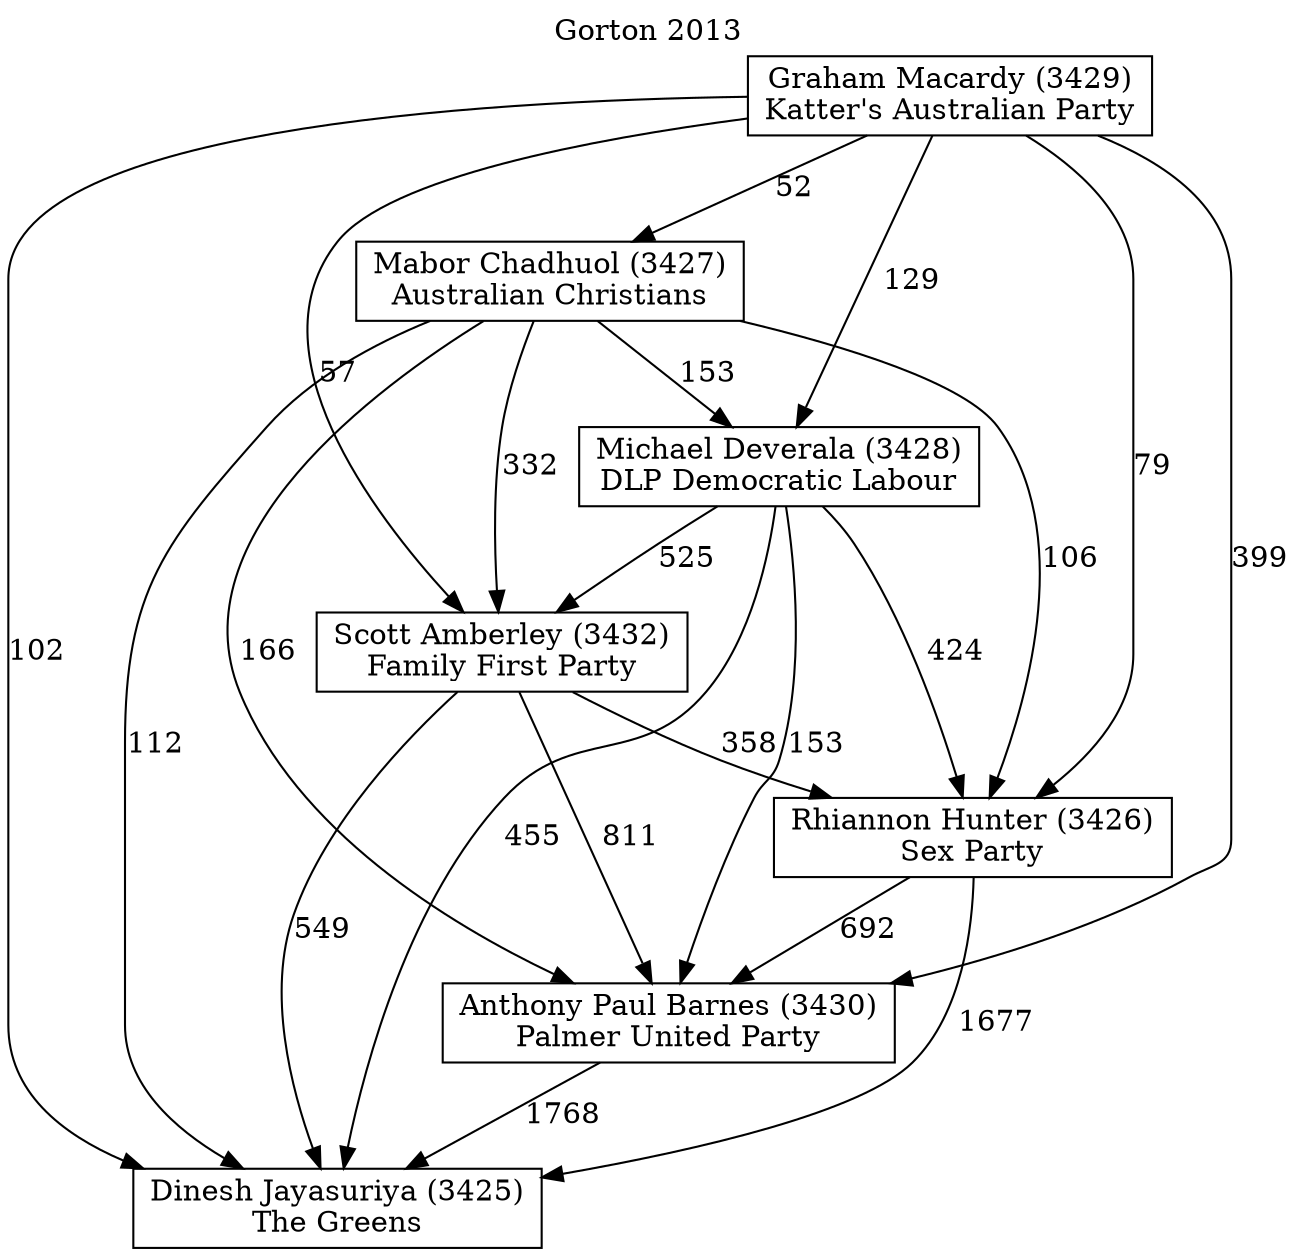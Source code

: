 // House preference flow
digraph "Dinesh Jayasuriya (3425)_Gorton_2013" {
	graph [label="Gorton 2013" labelloc=t mclimit=10]
	node [shape=box]
	"Anthony Paul Barnes (3430)" [label="Anthony Paul Barnes (3430)
Palmer United Party"]
	"Dinesh Jayasuriya (3425)" [label="Dinesh Jayasuriya (3425)
The Greens"]
	"Graham Macardy (3429)" [label="Graham Macardy (3429)
Katter's Australian Party"]
	"Mabor Chadhuol (3427)" [label="Mabor Chadhuol (3427)
Australian Christians"]
	"Michael Deverala (3428)" [label="Michael Deverala (3428)
DLP Democratic Labour"]
	"Rhiannon Hunter (3426)" [label="Rhiannon Hunter (3426)
Sex Party"]
	"Scott Amberley (3432)" [label="Scott Amberley (3432)
Family First Party"]
	"Anthony Paul Barnes (3430)" -> "Dinesh Jayasuriya (3425)" [label=1768]
	"Graham Macardy (3429)" -> "Anthony Paul Barnes (3430)" [label=399]
	"Graham Macardy (3429)" -> "Dinesh Jayasuriya (3425)" [label=102]
	"Graham Macardy (3429)" -> "Mabor Chadhuol (3427)" [label=52]
	"Graham Macardy (3429)" -> "Michael Deverala (3428)" [label=129]
	"Graham Macardy (3429)" -> "Rhiannon Hunter (3426)" [label=79]
	"Graham Macardy (3429)" -> "Scott Amberley (3432)" [label=57]
	"Mabor Chadhuol (3427)" -> "Anthony Paul Barnes (3430)" [label=166]
	"Mabor Chadhuol (3427)" -> "Dinesh Jayasuriya (3425)" [label=112]
	"Mabor Chadhuol (3427)" -> "Michael Deverala (3428)" [label=153]
	"Mabor Chadhuol (3427)" -> "Rhiannon Hunter (3426)" [label=106]
	"Mabor Chadhuol (3427)" -> "Scott Amberley (3432)" [label=332]
	"Michael Deverala (3428)" -> "Anthony Paul Barnes (3430)" [label=153]
	"Michael Deverala (3428)" -> "Dinesh Jayasuriya (3425)" [label=455]
	"Michael Deverala (3428)" -> "Rhiannon Hunter (3426)" [label=424]
	"Michael Deverala (3428)" -> "Scott Amberley (3432)" [label=525]
	"Rhiannon Hunter (3426)" -> "Anthony Paul Barnes (3430)" [label=692]
	"Rhiannon Hunter (3426)" -> "Dinesh Jayasuriya (3425)" [label=1677]
	"Scott Amberley (3432)" -> "Anthony Paul Barnes (3430)" [label=811]
	"Scott Amberley (3432)" -> "Dinesh Jayasuriya (3425)" [label=549]
	"Scott Amberley (3432)" -> "Rhiannon Hunter (3426)" [label=358]
}
